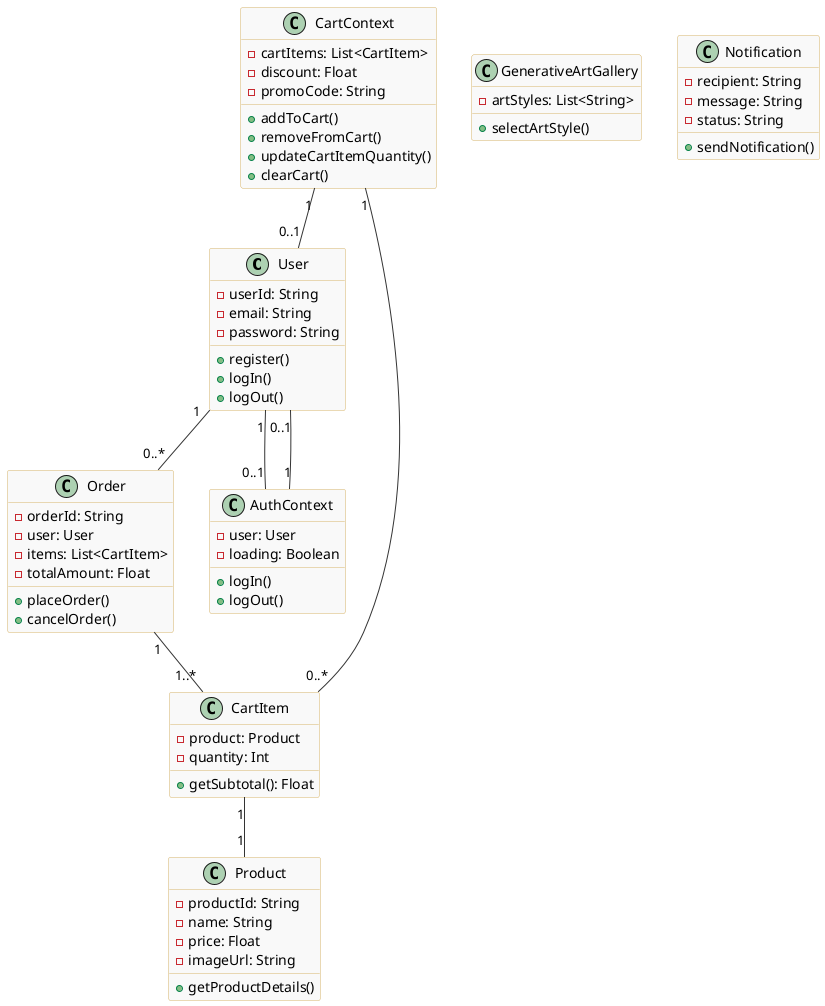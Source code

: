 
@startuml Aborrasdesign
skinparam class {
    BackgroundColor #f9f9f9
    ArrowColor #333
    BorderColor #d7b46a
}

class User {
    - userId: String
    - email: String
    - password: String
    + register()
    + logIn()
    + logOut()
}

class Product {
    - productId: String
    - name: String
    - price: Float
    - imageUrl: String
    + getProductDetails()
}

class CartItem {
    - product: Product
    - quantity: Int
    + getSubtotal(): Float
}

class CartContext {
    - cartItems: List<CartItem>
    - discount: Float
    - promoCode: String
    + addToCart()
    + removeFromCart()
    + updateCartItemQuantity()
    + clearCart()
}

class Order {
    - orderId: String
    - user: User
    - items: List<CartItem>
    - totalAmount: Float
    + placeOrder()
    + cancelOrder()
}

class AuthContext {
    - user: User
    - loading: Boolean
    + logIn()
    + logOut()
}

class GenerativeArtGallery {
    - artStyles: List<String>
    + selectArtStyle()
}

class Notification {
    - recipient: String
    - message: String
    - status: String
    + sendNotification()
}

User "1" -- "0..*" Order
User "1" -- "0..1" AuthContext
Order "1" -- "1..*" CartItem
CartItem "1" -- "1" Product
CartContext "1" -- "0..*" CartItem
CartContext "1" -- "0..1" User
AuthContext "1" -- "0..1" User

@enduml
